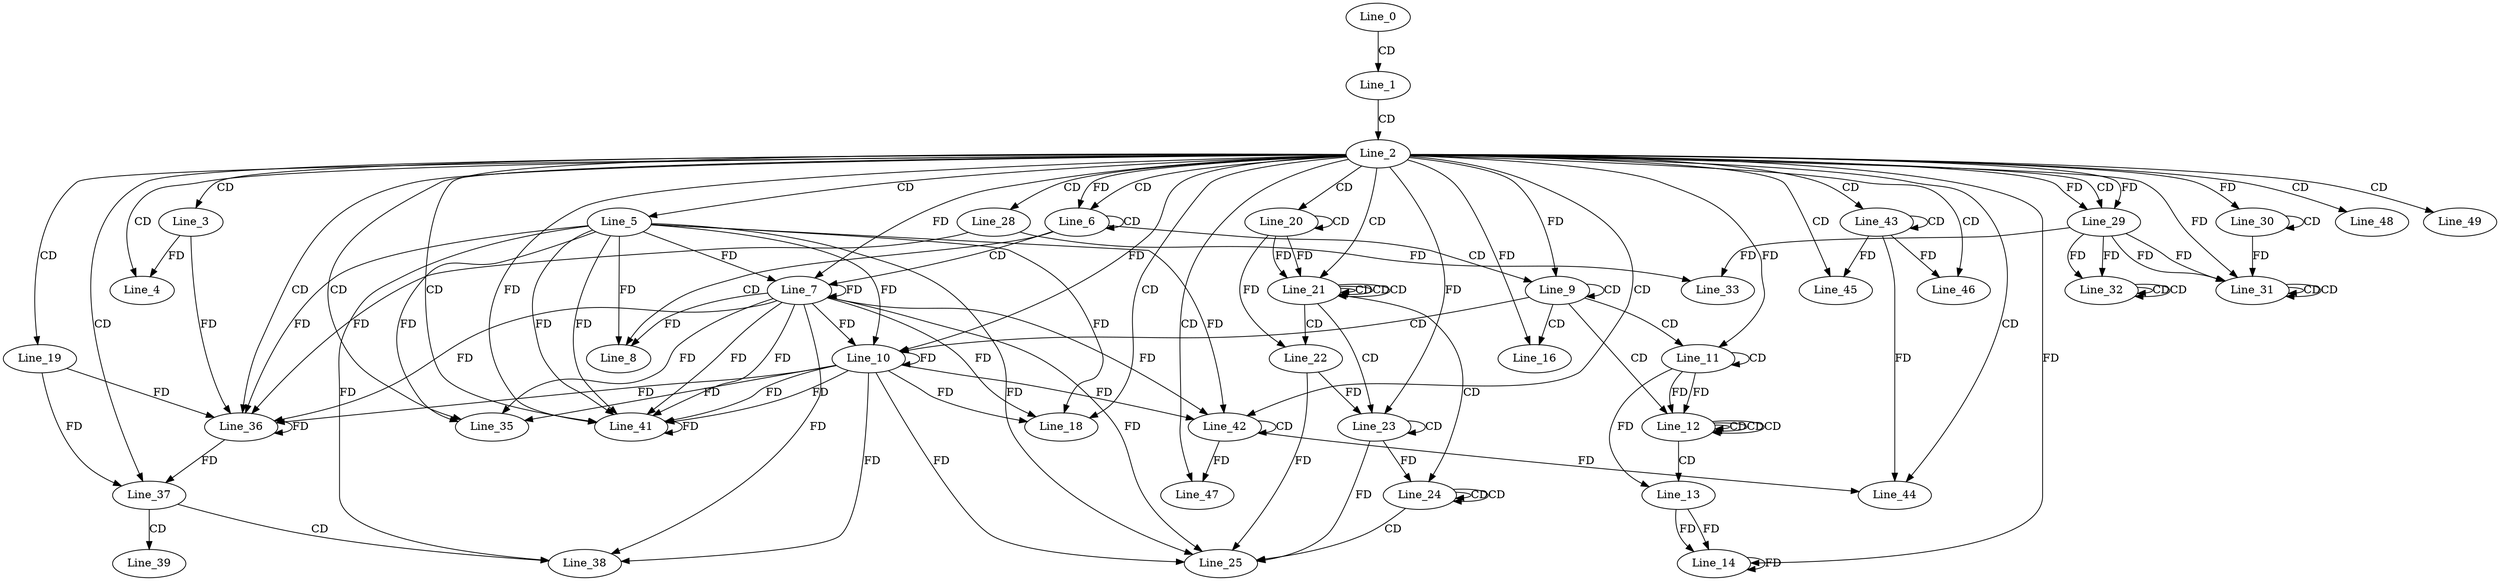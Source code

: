 digraph G {
  Line_0;
  Line_1;
  Line_2;
  Line_3;
  Line_4;
  Line_4;
  Line_5;
  Line_6;
  Line_6;
  Line_6;
  Line_7;
  Line_7;
  Line_8;
  Line_9;
  Line_9;
  Line_9;
  Line_10;
  Line_10;
  Line_11;
  Line_11;
  Line_12;
  Line_12;
  Line_12;
  Line_13;
  Line_13;
  Line_14;
  Line_14;
  Line_14;
  Line_16;
  Line_16;
  Line_18;
  Line_19;
  Line_20;
  Line_20;
  Line_21;
  Line_21;
  Line_21;
  Line_22;
  Line_22;
  Line_23;
  Line_23;
  Line_24;
  Line_24;
  Line_25;
  Line_25;
  Line_28;
  Line_29;
  Line_29;
  Line_29;
  Line_30;
  Line_30;
  Line_31;
  Line_31;
  Line_29;
  Line_31;
  Line_31;
  Line_31;
  Line_31;
  Line_31;
  Line_32;
  Line_32;
  Line_32;
  Line_32;
  Line_33;
  Line_33;
  Line_33;
  Line_33;
  Line_33;
  Line_33;
  Line_33;
  Line_35;
  Line_35;
  Line_36;
  Line_36;
  Line_37;
  Line_38;
  Line_39;
  Line_41;
  Line_41;
  Line_41;
  Line_41;
  Line_41;
  Line_41;
  Line_41;
  Line_42;
  Line_42;
  Line_43;
  Line_43;
  Line_44;
  Line_45;
  Line_46;
  Line_47;
  Line_48;
  Line_49;
  Line_0 -> Line_1 [ label="CD" ];
  Line_1 -> Line_2 [ label="CD" ];
  Line_2 -> Line_3 [ label="CD" ];
  Line_2 -> Line_4 [ label="CD" ];
  Line_3 -> Line_4 [ label="FD" ];
  Line_2 -> Line_5 [ label="CD" ];
  Line_2 -> Line_6 [ label="CD" ];
  Line_6 -> Line_6 [ label="CD" ];
  Line_2 -> Line_6 [ label="FD" ];
  Line_6 -> Line_7 [ label="CD" ];
  Line_5 -> Line_7 [ label="FD" ];
  Line_7 -> Line_7 [ label="FD" ];
  Line_2 -> Line_7 [ label="FD" ];
  Line_6 -> Line_8 [ label="CD" ];
  Line_5 -> Line_8 [ label="FD" ];
  Line_7 -> Line_8 [ label="FD" ];
  Line_6 -> Line_9 [ label="CD" ];
  Line_9 -> Line_9 [ label="CD" ];
  Line_2 -> Line_9 [ label="FD" ];
  Line_9 -> Line_10 [ label="CD" ];
  Line_5 -> Line_10 [ label="FD" ];
  Line_7 -> Line_10 [ label="FD" ];
  Line_10 -> Line_10 [ label="FD" ];
  Line_2 -> Line_10 [ label="FD" ];
  Line_9 -> Line_11 [ label="CD" ];
  Line_11 -> Line_11 [ label="CD" ];
  Line_2 -> Line_11 [ label="FD" ];
  Line_9 -> Line_12 [ label="CD" ];
  Line_11 -> Line_12 [ label="FD" ];
  Line_12 -> Line_12 [ label="CD" ];
  Line_12 -> Line_12 [ label="CD" ];
  Line_12 -> Line_12 [ label="CD" ];
  Line_11 -> Line_12 [ label="FD" ];
  Line_12 -> Line_13 [ label="CD" ];
  Line_11 -> Line_13 [ label="FD" ];
  Line_2 -> Line_14 [ label="FD" ];
  Line_13 -> Line_14 [ label="FD" ];
  Line_13 -> Line_14 [ label="FD" ];
  Line_14 -> Line_14 [ label="FD" ];
  Line_9 -> Line_16 [ label="CD" ];
  Line_2 -> Line_16 [ label="FD" ];
  Line_2 -> Line_18 [ label="CD" ];
  Line_5 -> Line_18 [ label="FD" ];
  Line_7 -> Line_18 [ label="FD" ];
  Line_10 -> Line_18 [ label="FD" ];
  Line_2 -> Line_19 [ label="CD" ];
  Line_2 -> Line_20 [ label="CD" ];
  Line_20 -> Line_20 [ label="CD" ];
  Line_2 -> Line_21 [ label="CD" ];
  Line_20 -> Line_21 [ label="FD" ];
  Line_21 -> Line_21 [ label="CD" ];
  Line_21 -> Line_21 [ label="CD" ];
  Line_21 -> Line_21 [ label="CD" ];
  Line_20 -> Line_21 [ label="FD" ];
  Line_21 -> Line_22 [ label="CD" ];
  Line_20 -> Line_22 [ label="FD" ];
  Line_21 -> Line_23 [ label="CD" ];
  Line_23 -> Line_23 [ label="CD" ];
  Line_2 -> Line_23 [ label="FD" ];
  Line_22 -> Line_23 [ label="FD" ];
  Line_21 -> Line_24 [ label="CD" ];
  Line_24 -> Line_24 [ label="CD" ];
  Line_24 -> Line_24 [ label="CD" ];
  Line_23 -> Line_24 [ label="FD" ];
  Line_24 -> Line_25 [ label="CD" ];
  Line_5 -> Line_25 [ label="FD" ];
  Line_7 -> Line_25 [ label="FD" ];
  Line_10 -> Line_25 [ label="FD" ];
  Line_22 -> Line_25 [ label="FD" ];
  Line_23 -> Line_25 [ label="FD" ];
  Line_2 -> Line_28 [ label="CD" ];
  Line_2 -> Line_29 [ label="CD" ];
  Line_2 -> Line_29 [ label="FD" ];
  Line_2 -> Line_29 [ label="FD" ];
  Line_30 -> Line_30 [ label="CD" ];
  Line_2 -> Line_30 [ label="FD" ];
  Line_31 -> Line_31 [ label="CD" ];
  Line_29 -> Line_31 [ label="FD" ];
  Line_31 -> Line_31 [ label="CD" ];
  Line_29 -> Line_31 [ label="FD" ];
  Line_30 -> Line_31 [ label="FD" ];
  Line_2 -> Line_31 [ label="FD" ];
  Line_32 -> Line_32 [ label="CD" ];
  Line_29 -> Line_32 [ label="FD" ];
  Line_32 -> Line_32 [ label="CD" ];
  Line_29 -> Line_32 [ label="FD" ];
  Line_28 -> Line_33 [ label="FD" ];
  Line_29 -> Line_33 [ label="FD" ];
  Line_2 -> Line_35 [ label="CD" ];
  Line_5 -> Line_35 [ label="FD" ];
  Line_7 -> Line_35 [ label="FD" ];
  Line_10 -> Line_35 [ label="FD" ];
  Line_2 -> Line_36 [ label="CD" ];
  Line_19 -> Line_36 [ label="FD" ];
  Line_36 -> Line_36 [ label="FD" ];
  Line_3 -> Line_36 [ label="FD" ];
  Line_5 -> Line_36 [ label="FD" ];
  Line_7 -> Line_36 [ label="FD" ];
  Line_10 -> Line_36 [ label="FD" ];
  Line_28 -> Line_36 [ label="FD" ];
  Line_2 -> Line_37 [ label="CD" ];
  Line_19 -> Line_37 [ label="FD" ];
  Line_36 -> Line_37 [ label="FD" ];
  Line_37 -> Line_38 [ label="CD" ];
  Line_5 -> Line_38 [ label="FD" ];
  Line_7 -> Line_38 [ label="FD" ];
  Line_10 -> Line_38 [ label="FD" ];
  Line_37 -> Line_39 [ label="CD" ];
  Line_2 -> Line_41 [ label="CD" ];
  Line_5 -> Line_41 [ label="FD" ];
  Line_7 -> Line_41 [ label="FD" ];
  Line_10 -> Line_41 [ label="FD" ];
  Line_5 -> Line_41 [ label="FD" ];
  Line_7 -> Line_41 [ label="FD" ];
  Line_10 -> Line_41 [ label="FD" ];
  Line_2 -> Line_41 [ label="FD" ];
  Line_41 -> Line_41 [ label="FD" ];
  Line_2 -> Line_42 [ label="CD" ];
  Line_42 -> Line_42 [ label="CD" ];
  Line_5 -> Line_42 [ label="FD" ];
  Line_7 -> Line_42 [ label="FD" ];
  Line_10 -> Line_42 [ label="FD" ];
  Line_2 -> Line_43 [ label="CD" ];
  Line_43 -> Line_43 [ label="CD" ];
  Line_2 -> Line_44 [ label="CD" ];
  Line_42 -> Line_44 [ label="FD" ];
  Line_43 -> Line_44 [ label="FD" ];
  Line_2 -> Line_45 [ label="CD" ];
  Line_43 -> Line_45 [ label="FD" ];
  Line_2 -> Line_46 [ label="CD" ];
  Line_43 -> Line_46 [ label="FD" ];
  Line_2 -> Line_47 [ label="CD" ];
  Line_42 -> Line_47 [ label="FD" ];
  Line_2 -> Line_48 [ label="CD" ];
  Line_2 -> Line_49 [ label="CD" ];
}
